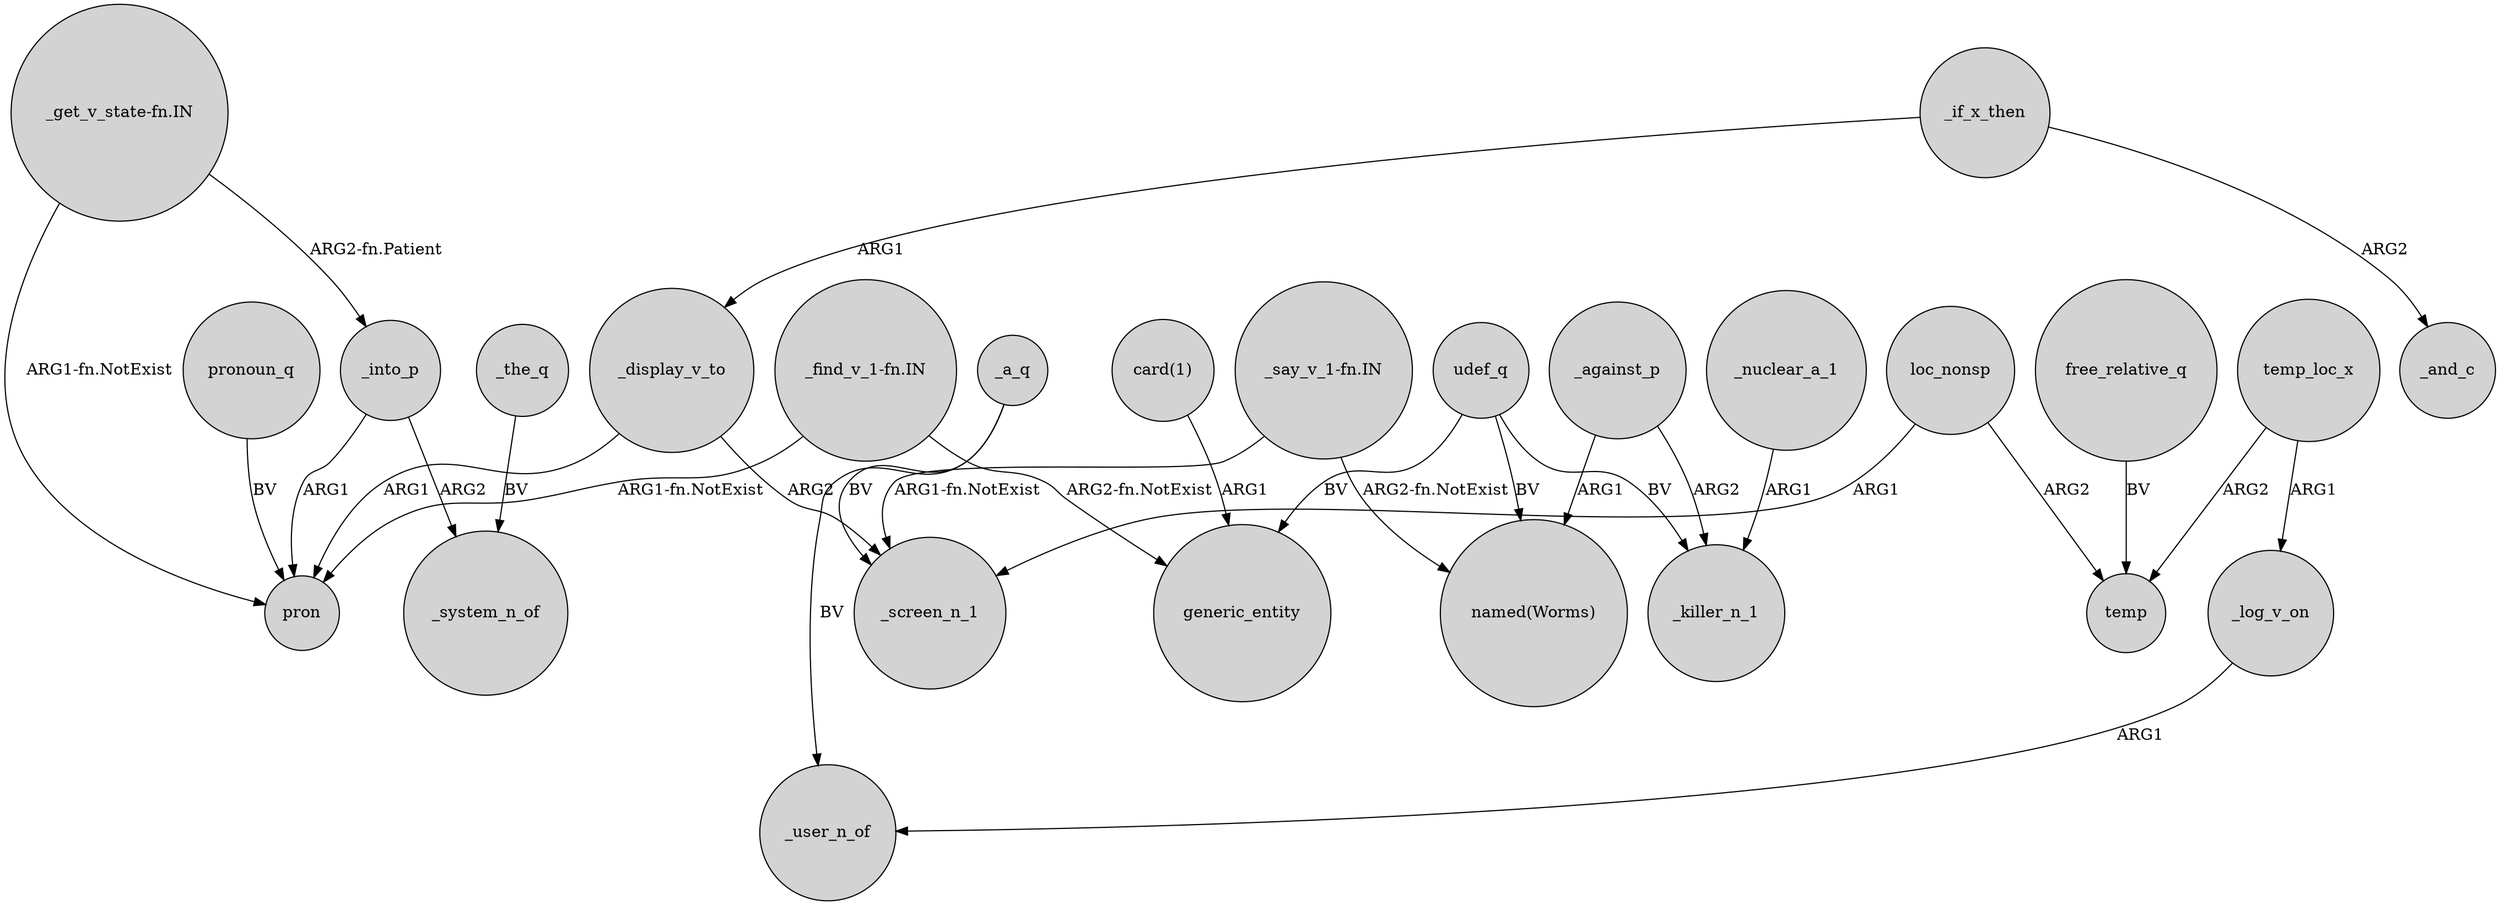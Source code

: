 digraph {
	node [shape=circle style=filled]
	"_find_v_1-fn.IN" -> pron [label="ARG1-fn.NotExist"]
	"_get_v_state-fn.IN" -> pron [label="ARG1-fn.NotExist"]
	udef_q -> generic_entity [label=BV]
	_if_x_then -> _display_v_to [label=ARG1]
	_against_p -> "named(Worms)" [label=ARG1]
	"_say_v_1-fn.IN" -> "named(Worms)" [label="ARG2-fn.NotExist"]
	"_get_v_state-fn.IN" -> _into_p [label="ARG2-fn.Patient"]
	_nuclear_a_1 -> _killer_n_1 [label=ARG1]
	"_find_v_1-fn.IN" -> generic_entity [label="ARG2-fn.NotExist"]
	"_say_v_1-fn.IN" -> _screen_n_1 [label="ARG1-fn.NotExist"]
	temp_loc_x -> _log_v_on [label=ARG1]
	pronoun_q -> pron [label=BV]
	_display_v_to -> _screen_n_1 [label=ARG2]
	temp_loc_x -> temp [label=ARG2]
	loc_nonsp -> temp [label=ARG2]
	_log_v_on -> _user_n_of [label=ARG1]
	_a_q -> _user_n_of [label=BV]
	_display_v_to -> pron [label=ARG1]
	_into_p -> _system_n_of [label=ARG2]
	udef_q -> "named(Worms)" [label=BV]
	_a_q -> _screen_n_1 [label=BV]
	_if_x_then -> _and_c [label=ARG2]
	"card(1)" -> generic_entity [label=ARG1]
	_the_q -> _system_n_of [label=BV]
	_against_p -> _killer_n_1 [label=ARG2]
	loc_nonsp -> _screen_n_1 [label=ARG1]
	_into_p -> pron [label=ARG1]
	udef_q -> _killer_n_1 [label=BV]
	free_relative_q -> temp [label=BV]
}
